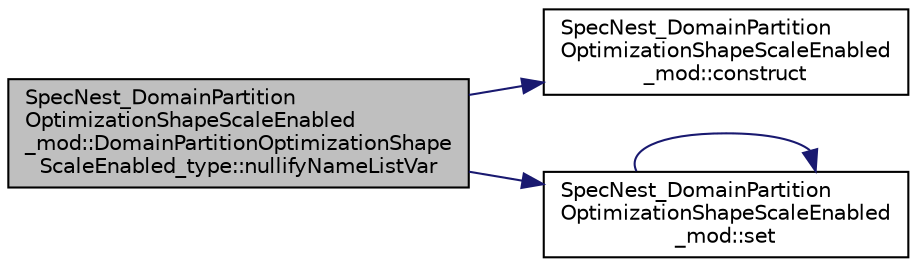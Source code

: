 digraph "SpecNest_DomainPartitionOptimizationShapeScaleEnabled_mod::DomainPartitionOptimizationShapeScaleEnabled_type::nullifyNameListVar"
{
 // LATEX_PDF_SIZE
  edge [fontname="Helvetica",fontsize="10",labelfontname="Helvetica",labelfontsize="10"];
  node [fontname="Helvetica",fontsize="10",shape=record];
  rankdir="LR";
  Node1 [label="SpecNest_DomainPartition\lOptimizationShapeScaleEnabled\l_mod::DomainPartitionOptimizationShape\lScaleEnabled_type::nullifyNameListVar",height=0.2,width=0.4,color="black", fillcolor="grey75", style="filled", fontcolor="black",tooltip=" "];
  Node1 -> Node2 [color="midnightblue",fontsize="10",style="solid",fontname="Helvetica"];
  Node2 [label="SpecNest_DomainPartition\lOptimizationShapeScaleEnabled\l_mod::construct",height=0.2,width=0.4,color="black", fillcolor="white", style="filled",URL="$namespaceSpecNest__DomainPartitionOptimizationShapeScaleEnabled__mod.html#a7874d252ca3b9b424c172689d6e68bb6",tooltip=" "];
  Node1 -> Node3 [color="midnightblue",fontsize="10",style="solid",fontname="Helvetica"];
  Node3 [label="SpecNest_DomainPartition\lOptimizationShapeScaleEnabled\l_mod::set",height=0.2,width=0.4,color="black", fillcolor="white", style="filled",URL="$namespaceSpecNest__DomainPartitionOptimizationShapeScaleEnabled__mod.html#a3795f9dc98162e4bd43fe588a7d6af8c",tooltip=" "];
  Node3 -> Node3 [color="midnightblue",fontsize="10",style="solid",fontname="Helvetica"];
}
